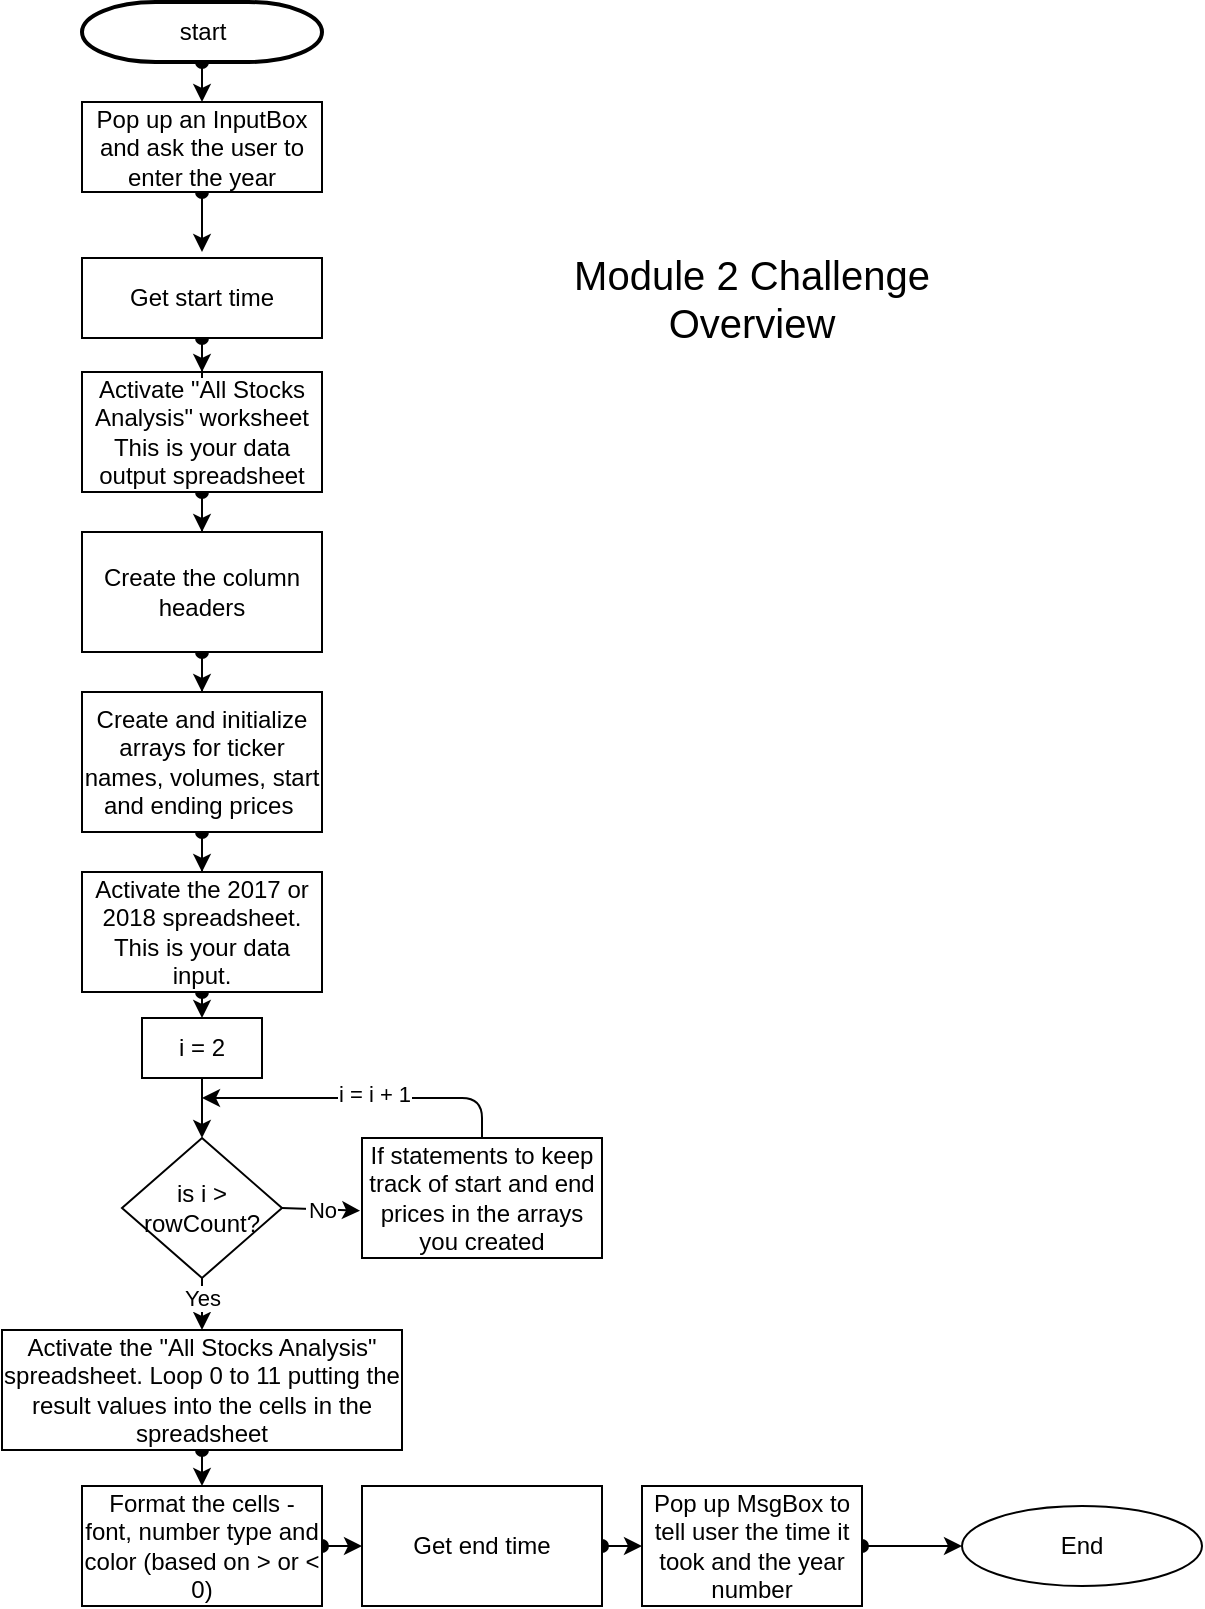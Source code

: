 <mxfile version="13.7.3" type="github">
  <diagram id="6a731a19-8d31-9384-78a2-239565b7b9f0" name="Page-1">
    <mxGraphModel dx="583" dy="514" grid="1" gridSize="10" guides="1" tooltips="1" connect="1" arrows="1" fold="1" page="1" pageScale="1" pageWidth="1169" pageHeight="827" background="#ffffff" math="0" shadow="0">
      <root>
        <mxCell id="0" />
        <mxCell id="1" parent="0" />
        <mxCell id="rK3FY61tSkO-ZGzB_sYB-89" style="edgeStyle=orthogonalEdgeStyle;rounded=0;orthogonalLoop=1;jettySize=auto;html=1;exitX=0.5;exitY=1;exitDx=0;exitDy=0;exitPerimeter=0;entryX=0.5;entryY=0;entryDx=0;entryDy=0;startArrow=oval;startFill=1;" edge="1" parent="1" source="2" target="rK3FY61tSkO-ZGzB_sYB-56">
          <mxGeometry relative="1" as="geometry" />
        </mxCell>
        <mxCell id="2" value="start" style="shape=mxgraph.flowchart.terminator;strokeWidth=2;gradientColor=none;gradientDirection=north;fontStyle=0;html=1;" parent="1" vertex="1">
          <mxGeometry x="260" y="25" width="120" height="30" as="geometry" />
        </mxCell>
        <mxCell id="rK3FY61tSkO-ZGzB_sYB-90" style="edgeStyle=orthogonalEdgeStyle;rounded=0;orthogonalLoop=1;jettySize=auto;html=1;startArrow=oval;startFill=1;" edge="1" parent="1" source="rK3FY61tSkO-ZGzB_sYB-56">
          <mxGeometry relative="1" as="geometry">
            <mxPoint x="320" y="150" as="targetPoint" />
          </mxGeometry>
        </mxCell>
        <mxCell id="rK3FY61tSkO-ZGzB_sYB-56" value="Pop up an InputBox and ask the user to enter the year" style="rounded=0;whiteSpace=wrap;html=1;" vertex="1" parent="1">
          <mxGeometry x="260" y="75" width="120" height="45" as="geometry" />
        </mxCell>
        <mxCell id="rK3FY61tSkO-ZGzB_sYB-93" style="edgeStyle=orthogonalEdgeStyle;rounded=0;orthogonalLoop=1;jettySize=auto;html=1;entryX=0.5;entryY=0;entryDx=0;entryDy=0;startArrow=oval;startFill=1;" edge="1" parent="1" source="rK3FY61tSkO-ZGzB_sYB-58" target="rK3FY61tSkO-ZGzB_sYB-59">
          <mxGeometry relative="1" as="geometry" />
        </mxCell>
        <mxCell id="rK3FY61tSkO-ZGzB_sYB-58" value="Activate &quot;All Stocks Analysis&quot; worksheet This is your data output spreadsheet" style="rounded=0;whiteSpace=wrap;html=1;" vertex="1" parent="1">
          <mxGeometry x="260" y="210" width="120" height="60" as="geometry" />
        </mxCell>
        <mxCell id="rK3FY61tSkO-ZGzB_sYB-94" style="edgeStyle=orthogonalEdgeStyle;rounded=0;orthogonalLoop=1;jettySize=auto;html=1;entryX=0.5;entryY=0;entryDx=0;entryDy=0;startArrow=oval;startFill=1;" edge="1" parent="1" source="rK3FY61tSkO-ZGzB_sYB-59" target="rK3FY61tSkO-ZGzB_sYB-60">
          <mxGeometry relative="1" as="geometry" />
        </mxCell>
        <mxCell id="rK3FY61tSkO-ZGzB_sYB-59" value="Create the column headers" style="rounded=0;whiteSpace=wrap;html=1;" vertex="1" parent="1">
          <mxGeometry x="260" y="290" width="120" height="60" as="geometry" />
        </mxCell>
        <mxCell id="rK3FY61tSkO-ZGzB_sYB-95" style="edgeStyle=orthogonalEdgeStyle;rounded=0;orthogonalLoop=1;jettySize=auto;html=1;entryX=0.5;entryY=0;entryDx=0;entryDy=0;startArrow=oval;startFill=1;" edge="1" parent="1" source="rK3FY61tSkO-ZGzB_sYB-60" target="rK3FY61tSkO-ZGzB_sYB-81">
          <mxGeometry relative="1" as="geometry" />
        </mxCell>
        <mxCell id="rK3FY61tSkO-ZGzB_sYB-60" value="Create and initialize arrays for ticker names, volumes, start and ending prices&amp;nbsp;" style="rounded=0;whiteSpace=wrap;html=1;" vertex="1" parent="1">
          <mxGeometry x="260" y="370" width="120" height="70" as="geometry" />
        </mxCell>
        <mxCell id="rK3FY61tSkO-ZGzB_sYB-61" value="is i &amp;gt; rowCount?" style="rhombus;whiteSpace=wrap;html=1;" vertex="1" parent="1">
          <mxGeometry x="280" y="593" width="80" height="70" as="geometry" />
        </mxCell>
        <mxCell id="rK3FY61tSkO-ZGzB_sYB-65" style="edgeStyle=orthogonalEdgeStyle;rounded=0;orthogonalLoop=1;jettySize=auto;html=1;exitX=0.5;exitY=1;exitDx=0;exitDy=0;entryX=0.5;entryY=0;entryDx=0;entryDy=0;" edge="1" parent="1" source="rK3FY61tSkO-ZGzB_sYB-62" target="rK3FY61tSkO-ZGzB_sYB-61">
          <mxGeometry relative="1" as="geometry" />
        </mxCell>
        <mxCell id="rK3FY61tSkO-ZGzB_sYB-62" value="i = 2" style="rounded=0;whiteSpace=wrap;html=1;" vertex="1" parent="1">
          <mxGeometry x="290" y="533" width="60" height="30" as="geometry" />
        </mxCell>
        <mxCell id="rK3FY61tSkO-ZGzB_sYB-63" value="If statements to keep track of start and end prices in the arrays you created" style="rounded=0;whiteSpace=wrap;html=1;" vertex="1" parent="1">
          <mxGeometry x="400" y="593" width="120" height="60" as="geometry" />
        </mxCell>
        <mxCell id="rK3FY61tSkO-ZGzB_sYB-70" value="" style="endArrow=classic;html=1;exitX=0.5;exitY=0;exitDx=0;exitDy=0;" edge="1" parent="1" source="rK3FY61tSkO-ZGzB_sYB-63">
          <mxGeometry width="50" height="50" relative="1" as="geometry">
            <mxPoint x="420" y="393" as="sourcePoint" />
            <mxPoint x="320" y="573" as="targetPoint" />
            <Array as="points">
              <mxPoint x="460" y="573" />
            </Array>
          </mxGeometry>
        </mxCell>
        <mxCell id="rK3FY61tSkO-ZGzB_sYB-96" value="i = i + 1" style="edgeLabel;html=1;align=center;verticalAlign=middle;resizable=0;points=[];" vertex="1" connectable="0" parent="rK3FY61tSkO-ZGzB_sYB-70">
          <mxGeometry x="-0.071" y="-2" relative="1" as="geometry">
            <mxPoint as="offset" />
          </mxGeometry>
        </mxCell>
        <mxCell id="rK3FY61tSkO-ZGzB_sYB-71" value="No" style="endArrow=classic;html=1;exitX=1;exitY=0.5;exitDx=0;exitDy=0;entryX=-0.008;entryY=0.606;entryDx=0;entryDy=0;entryPerimeter=0;" edge="1" parent="1" source="rK3FY61tSkO-ZGzB_sYB-61" target="rK3FY61tSkO-ZGzB_sYB-63">
          <mxGeometry relative="1" as="geometry">
            <mxPoint x="370" y="673" as="sourcePoint" />
            <mxPoint x="470" y="673" as="targetPoint" />
          </mxGeometry>
        </mxCell>
        <mxCell id="rK3FY61tSkO-ZGzB_sYB-72" value="No" style="edgeLabel;resizable=0;html=1;align=center;verticalAlign=middle;" connectable="0" vertex="1" parent="rK3FY61tSkO-ZGzB_sYB-71">
          <mxGeometry relative="1" as="geometry" />
        </mxCell>
        <mxCell id="rK3FY61tSkO-ZGzB_sYB-84" style="edgeStyle=orthogonalEdgeStyle;rounded=0;orthogonalLoop=1;jettySize=auto;html=1;exitX=0.5;exitY=1;exitDx=0;exitDy=0;entryX=0.5;entryY=0;entryDx=0;entryDy=0;startArrow=oval;startFill=1;" edge="1" parent="1" source="rK3FY61tSkO-ZGzB_sYB-73" target="rK3FY61tSkO-ZGzB_sYB-74">
          <mxGeometry relative="1" as="geometry" />
        </mxCell>
        <mxCell id="rK3FY61tSkO-ZGzB_sYB-73" value="Activate the &quot;All Stocks Analysis&quot; spreadsheet. Loop 0 to 11 putting the result values into the cells in the spreadsheet" style="rounded=0;whiteSpace=wrap;html=1;" vertex="1" parent="1">
          <mxGeometry x="220" y="689" width="200" height="60" as="geometry" />
        </mxCell>
        <mxCell id="rK3FY61tSkO-ZGzB_sYB-85" style="edgeStyle=orthogonalEdgeStyle;rounded=0;orthogonalLoop=1;jettySize=auto;html=1;exitX=1;exitY=0.5;exitDx=0;exitDy=0;entryX=0;entryY=0.5;entryDx=0;entryDy=0;startArrow=oval;startFill=1;" edge="1" parent="1" source="rK3FY61tSkO-ZGzB_sYB-74" target="rK3FY61tSkO-ZGzB_sYB-76">
          <mxGeometry relative="1" as="geometry" />
        </mxCell>
        <mxCell id="rK3FY61tSkO-ZGzB_sYB-74" value="Format the cells - font, number type and color (based on &amp;gt; or &amp;lt; 0)" style="rounded=0;whiteSpace=wrap;html=1;" vertex="1" parent="1">
          <mxGeometry x="260" y="767" width="120" height="60" as="geometry" />
        </mxCell>
        <mxCell id="rK3FY61tSkO-ZGzB_sYB-92" style="edgeStyle=orthogonalEdgeStyle;rounded=0;orthogonalLoop=1;jettySize=auto;html=1;entryX=0.5;entryY=0;entryDx=0;entryDy=0;startArrow=oval;startFill=1;" edge="1" parent="1" source="rK3FY61tSkO-ZGzB_sYB-75" target="rK3FY61tSkO-ZGzB_sYB-58">
          <mxGeometry relative="1" as="geometry" />
        </mxCell>
        <mxCell id="rK3FY61tSkO-ZGzB_sYB-75" value="Get start time" style="rounded=0;whiteSpace=wrap;html=1;" vertex="1" parent="1">
          <mxGeometry x="260" y="153" width="120" height="40" as="geometry" />
        </mxCell>
        <mxCell id="rK3FY61tSkO-ZGzB_sYB-86" style="edgeStyle=orthogonalEdgeStyle;rounded=0;orthogonalLoop=1;jettySize=auto;html=1;exitX=1;exitY=0.5;exitDx=0;exitDy=0;entryX=0;entryY=0.5;entryDx=0;entryDy=0;startArrow=oval;startFill=1;" edge="1" parent="1" source="rK3FY61tSkO-ZGzB_sYB-76" target="rK3FY61tSkO-ZGzB_sYB-77">
          <mxGeometry relative="1" as="geometry" />
        </mxCell>
        <mxCell id="rK3FY61tSkO-ZGzB_sYB-76" value="Get end time" style="rounded=0;whiteSpace=wrap;html=1;" vertex="1" parent="1">
          <mxGeometry x="400" y="767" width="120" height="60" as="geometry" />
        </mxCell>
        <mxCell id="rK3FY61tSkO-ZGzB_sYB-88" style="edgeStyle=orthogonalEdgeStyle;rounded=0;orthogonalLoop=1;jettySize=auto;html=1;entryX=0;entryY=0.5;entryDx=0;entryDy=0;startArrow=oval;startFill=1;" edge="1" parent="1" source="rK3FY61tSkO-ZGzB_sYB-77" target="rK3FY61tSkO-ZGzB_sYB-78">
          <mxGeometry relative="1" as="geometry" />
        </mxCell>
        <mxCell id="rK3FY61tSkO-ZGzB_sYB-77" value="Pop up MsgBox to tell user the time it took and the year number" style="rounded=0;whiteSpace=wrap;html=1;" vertex="1" parent="1">
          <mxGeometry x="540" y="767" width="110" height="60" as="geometry" />
        </mxCell>
        <mxCell id="rK3FY61tSkO-ZGzB_sYB-78" value="End" style="ellipse;whiteSpace=wrap;html=1;" vertex="1" parent="1">
          <mxGeometry x="700" y="777" width="120" height="40" as="geometry" />
        </mxCell>
        <mxCell id="rK3FY61tSkO-ZGzB_sYB-79" style="edgeStyle=orthogonalEdgeStyle;rounded=0;orthogonalLoop=1;jettySize=auto;html=1;exitX=0.5;exitY=1;exitDx=0;exitDy=0;startArrow=oval;startFill=1;" edge="1" parent="1" source="rK3FY61tSkO-ZGzB_sYB-58" target="rK3FY61tSkO-ZGzB_sYB-58">
          <mxGeometry relative="1" as="geometry" />
        </mxCell>
        <mxCell id="rK3FY61tSkO-ZGzB_sYB-97" style="edgeStyle=orthogonalEdgeStyle;rounded=0;orthogonalLoop=1;jettySize=auto;html=1;exitX=0.5;exitY=1;exitDx=0;exitDy=0;entryX=0.5;entryY=0;entryDx=0;entryDy=0;startArrow=oval;startFill=1;" edge="1" parent="1" source="rK3FY61tSkO-ZGzB_sYB-81" target="rK3FY61tSkO-ZGzB_sYB-62">
          <mxGeometry relative="1" as="geometry" />
        </mxCell>
        <mxCell id="rK3FY61tSkO-ZGzB_sYB-81" value="Activate the 2017 or 2018 spreadsheet. This is your data input." style="rounded=0;whiteSpace=wrap;html=1;" vertex="1" parent="1">
          <mxGeometry x="260" y="460" width="120" height="60" as="geometry" />
        </mxCell>
        <mxCell id="rK3FY61tSkO-ZGzB_sYB-82" value="" style="endArrow=classic;html=1;entryX=0.5;entryY=0;entryDx=0;entryDy=0;exitX=0.5;exitY=1;exitDx=0;exitDy=0;" edge="1" parent="1" source="rK3FY61tSkO-ZGzB_sYB-61" target="rK3FY61tSkO-ZGzB_sYB-73">
          <mxGeometry relative="1" as="geometry">
            <mxPoint x="220" y="640" as="sourcePoint" />
            <mxPoint x="320" y="640" as="targetPoint" />
          </mxGeometry>
        </mxCell>
        <mxCell id="rK3FY61tSkO-ZGzB_sYB-83" value="Yes" style="edgeLabel;resizable=0;html=1;align=center;verticalAlign=middle;" connectable="0" vertex="1" parent="rK3FY61tSkO-ZGzB_sYB-82">
          <mxGeometry relative="1" as="geometry">
            <mxPoint y="-3" as="offset" />
          </mxGeometry>
        </mxCell>
        <mxCell id="rK3FY61tSkO-ZGzB_sYB-99" value="&lt;font style=&quot;font-size: 20px&quot;&gt;Module 2 Challenge Overview&lt;/font&gt;" style="text;html=1;strokeColor=none;fillColor=none;align=center;verticalAlign=middle;whiteSpace=wrap;rounded=0;" vertex="1" parent="1">
          <mxGeometry x="495" y="163" width="200" height="20" as="geometry" />
        </mxCell>
      </root>
    </mxGraphModel>
  </diagram>
</mxfile>
